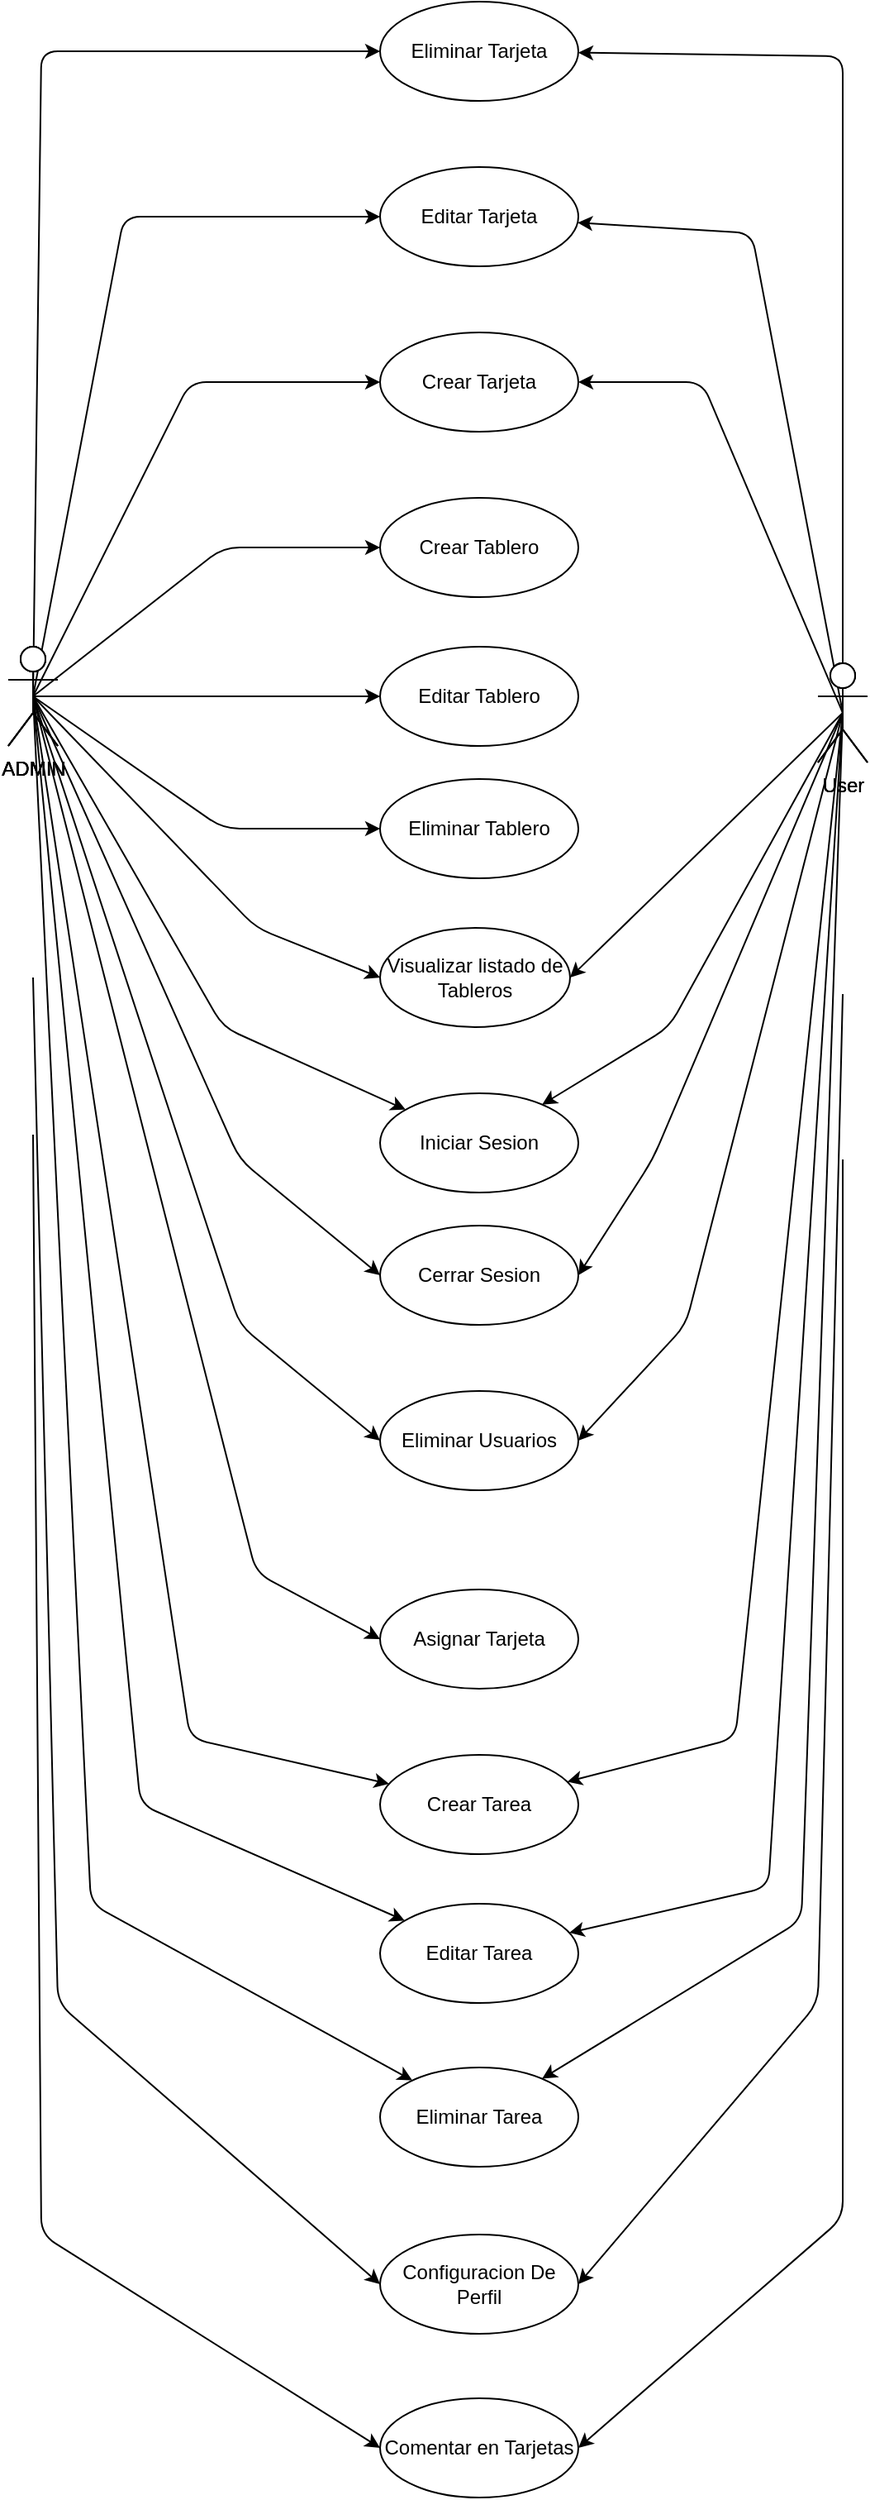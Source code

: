 <mxfile version="13.9.9" type="device"><diagram id="inSIhQADKvrGMobniRTs" name="Página-1"><mxGraphModel dx="1205" dy="1856" grid="1" gridSize="10" guides="1" tooltips="1" connect="1" arrows="1" fold="1" page="1" pageScale="1" pageWidth="827" pageHeight="1169" math="0" shadow="0"><root><mxCell id="0"/><mxCell id="1" parent="0"/><mxCell id="R9ialqKpU6TcMNLlNVnO-3" value="ADMIN" style="shape=umlActor;verticalLabelPosition=bottom;verticalAlign=top;html=1;outlineConnect=0;" vertex="1" parent="1"><mxGeometry x="80" y="290" width="30" height="60" as="geometry"/></mxCell><mxCell id="R9ialqKpU6TcMNLlNVnO-8" value="Crear Tablero" style="ellipse;whiteSpace=wrap;html=1;" vertex="1" parent="1"><mxGeometry x="305" y="200" width="120" height="60" as="geometry"/></mxCell><mxCell id="R9ialqKpU6TcMNLlNVnO-9" value="Editar Tablero" style="ellipse;whiteSpace=wrap;html=1;" vertex="1" parent="1"><mxGeometry x="305" y="290" width="120" height="60" as="geometry"/></mxCell><mxCell id="R9ialqKpU6TcMNLlNVnO-10" value="Eliminar Tablero" style="ellipse;whiteSpace=wrap;html=1;" vertex="1" parent="1"><mxGeometry x="305" y="370" width="120" height="60" as="geometry"/></mxCell><mxCell id="R9ialqKpU6TcMNLlNVnO-13" value="" style="endArrow=classic;html=1;exitX=0.5;exitY=0.5;exitDx=0;exitDy=0;exitPerimeter=0;" edge="1" parent="1" source="R9ialqKpU6TcMNLlNVnO-3" target="R9ialqKpU6TcMNLlNVnO-8"><mxGeometry width="50" height="50" relative="1" as="geometry"><mxPoint x="520" y="330" as="sourcePoint"/><mxPoint x="570" y="280" as="targetPoint"/><Array as="points"><mxPoint x="210" y="230"/></Array></mxGeometry></mxCell><mxCell id="R9ialqKpU6TcMNLlNVnO-14" value="" style="endArrow=classic;html=1;exitX=0.5;exitY=0.5;exitDx=0;exitDy=0;exitPerimeter=0;" edge="1" parent="1" source="R9ialqKpU6TcMNLlNVnO-3" target="R9ialqKpU6TcMNLlNVnO-9"><mxGeometry width="50" height="50" relative="1" as="geometry"><mxPoint x="105" y="330" as="sourcePoint"/><mxPoint x="325.077" y="256.641" as="targetPoint"/></mxGeometry></mxCell><mxCell id="R9ialqKpU6TcMNLlNVnO-15" value="" style="endArrow=classic;html=1;exitX=0.5;exitY=0.5;exitDx=0;exitDy=0;exitPerimeter=0;" edge="1" parent="1" source="R9ialqKpU6TcMNLlNVnO-3" target="R9ialqKpU6TcMNLlNVnO-10"><mxGeometry width="50" height="50" relative="1" as="geometry"><mxPoint x="115" y="340" as="sourcePoint"/><mxPoint x="335.077" y="266.641" as="targetPoint"/><Array as="points"><mxPoint x="210" y="400"/></Array></mxGeometry></mxCell><mxCell id="R9ialqKpU6TcMNLlNVnO-26" value="ADMIN" style="shape=umlActor;verticalLabelPosition=bottom;verticalAlign=top;html=1;outlineConnect=0;" vertex="1" parent="1"><mxGeometry x="80" y="290" width="30" height="60" as="geometry"/></mxCell><mxCell id="R9ialqKpU6TcMNLlNVnO-29" value="Crear Tarjeta" style="ellipse;whiteSpace=wrap;html=1;" vertex="1" parent="1"><mxGeometry x="305" y="100" width="120" height="60" as="geometry"/></mxCell><mxCell id="R9ialqKpU6TcMNLlNVnO-30" value="Editar Tarjeta" style="ellipse;whiteSpace=wrap;html=1;" vertex="1" parent="1"><mxGeometry x="305" width="120" height="60" as="geometry"/></mxCell><mxCell id="R9ialqKpU6TcMNLlNVnO-31" value="Eliminar Tarjeta" style="ellipse;whiteSpace=wrap;html=1;" vertex="1" parent="1"><mxGeometry x="305" y="-100" width="120" height="60" as="geometry"/></mxCell><mxCell id="R9ialqKpU6TcMNLlNVnO-32" value="" style="endArrow=classic;html=1;exitX=0.5;exitY=0.5;exitDx=0;exitDy=0;exitPerimeter=0;" edge="1" parent="1" source="R9ialqKpU6TcMNLlNVnO-26" target="R9ialqKpU6TcMNLlNVnO-29"><mxGeometry width="50" height="50" relative="1" as="geometry"><mxPoint x="1340" y="330" as="sourcePoint"/><mxPoint x="1390" y="280" as="targetPoint"/><Array as="points"><mxPoint x="190" y="130"/></Array></mxGeometry></mxCell><mxCell id="R9ialqKpU6TcMNLlNVnO-33" value="" style="endArrow=classic;html=1;exitX=0.5;exitY=0.5;exitDx=0;exitDy=0;exitPerimeter=0;" edge="1" parent="1" source="R9ialqKpU6TcMNLlNVnO-26" target="R9ialqKpU6TcMNLlNVnO-30"><mxGeometry width="50" height="50" relative="1" as="geometry"><mxPoint x="925" y="330" as="sourcePoint"/><mxPoint x="1145.077" y="256.641" as="targetPoint"/><Array as="points"><mxPoint x="150" y="30"/></Array></mxGeometry></mxCell><mxCell id="R9ialqKpU6TcMNLlNVnO-34" value="" style="endArrow=classic;html=1;exitX=0.5;exitY=0.5;exitDx=0;exitDy=0;exitPerimeter=0;" edge="1" parent="1" source="R9ialqKpU6TcMNLlNVnO-26" target="R9ialqKpU6TcMNLlNVnO-31"><mxGeometry width="50" height="50" relative="1" as="geometry"><mxPoint x="935" y="340" as="sourcePoint"/><mxPoint x="1155.077" y="266.641" as="targetPoint"/><Array as="points"><mxPoint x="100" y="-70"/></Array></mxGeometry></mxCell><mxCell id="R9ialqKpU6TcMNLlNVnO-35" value="Asignar Tarjeta" style="ellipse;whiteSpace=wrap;html=1;" vertex="1" parent="1"><mxGeometry x="305" y="860" width="120" height="60" as="geometry"/></mxCell><mxCell id="R9ialqKpU6TcMNLlNVnO-36" value="" style="endArrow=classic;html=1;exitX=0.5;exitY=0.5;exitDx=0;exitDy=0;exitPerimeter=0;entryX=0;entryY=0.5;entryDx=0;entryDy=0;" edge="1" parent="1" source="R9ialqKpU6TcMNLlNVnO-26" target="R9ialqKpU6TcMNLlNVnO-35"><mxGeometry width="50" height="50" relative="1" as="geometry"><mxPoint x="925" y="330" as="sourcePoint"/><mxPoint x="1138.67" y="369.669" as="targetPoint"/><Array as="points"><mxPoint x="230" y="850"/></Array></mxGeometry></mxCell><mxCell id="R9ialqKpU6TcMNLlNVnO-37" value="User" style="shape=umlActor;verticalLabelPosition=bottom;verticalAlign=top;html=1;outlineConnect=0;" vertex="1" parent="1"><mxGeometry x="570" y="300" width="30" height="60" as="geometry"/></mxCell><mxCell id="R9ialqKpU6TcMNLlNVnO-39" value="" style="endArrow=classic;html=1;exitX=0.5;exitY=0.5;exitDx=0;exitDy=0;exitPerimeter=0;" edge="1" parent="1" source="R9ialqKpU6TcMNLlNVnO-37" target="R9ialqKpU6TcMNLlNVnO-29"><mxGeometry width="50" height="50" relative="1" as="geometry"><mxPoint x="1240" y="330" as="sourcePoint"/><mxPoint x="1290" y="280" as="targetPoint"/><Array as="points"><mxPoint x="500" y="130"/></Array></mxGeometry></mxCell><mxCell id="R9ialqKpU6TcMNLlNVnO-40" value="" style="endArrow=classic;html=1;exitX=0.5;exitY=0.5;exitDx=0;exitDy=0;exitPerimeter=0;" edge="1" parent="1" source="R9ialqKpU6TcMNLlNVnO-37" target="R9ialqKpU6TcMNLlNVnO-31"><mxGeometry width="50" height="50" relative="1" as="geometry"><mxPoint x="1455" y="330" as="sourcePoint"/><mxPoint x="1232.836" y="193.283" as="targetPoint"/><Array as="points"><mxPoint x="585" y="-67"/></Array></mxGeometry></mxCell><mxCell id="R9ialqKpU6TcMNLlNVnO-41" value="" style="endArrow=classic;html=1;exitX=0.5;exitY=0.5;exitDx=0;exitDy=0;exitPerimeter=0;" edge="1" parent="1" source="R9ialqKpU6TcMNLlNVnO-37" target="R9ialqKpU6TcMNLlNVnO-30"><mxGeometry width="50" height="50" relative="1" as="geometry"><mxPoint x="1465" y="340" as="sourcePoint"/><mxPoint x="1242.836" y="203.283" as="targetPoint"/><Array as="points"><mxPoint x="530" y="40"/></Array></mxGeometry></mxCell><mxCell id="R9ialqKpU6TcMNLlNVnO-43" value="ADMIN" style="shape=umlActor;verticalLabelPosition=bottom;verticalAlign=top;html=1;outlineConnect=0;" vertex="1" parent="1"><mxGeometry x="80" y="290" width="30" height="60" as="geometry"/></mxCell><mxCell id="R9ialqKpU6TcMNLlNVnO-46" value="Crear Tarea" style="ellipse;whiteSpace=wrap;html=1;" vertex="1" parent="1"><mxGeometry x="305" y="960" width="120" height="60" as="geometry"/></mxCell><mxCell id="R9ialqKpU6TcMNLlNVnO-47" value="Editar Tarea" style="ellipse;whiteSpace=wrap;html=1;" vertex="1" parent="1"><mxGeometry x="305" y="1050" width="120" height="60" as="geometry"/></mxCell><mxCell id="R9ialqKpU6TcMNLlNVnO-48" value="Eliminar Tarea" style="ellipse;whiteSpace=wrap;html=1;" vertex="1" parent="1"><mxGeometry x="305" y="1149" width="120" height="60" as="geometry"/></mxCell><mxCell id="R9ialqKpU6TcMNLlNVnO-49" value="" style="endArrow=classic;html=1;exitX=0.5;exitY=0.5;exitDx=0;exitDy=0;exitPerimeter=0;" edge="1" parent="1" source="R9ialqKpU6TcMNLlNVnO-43" target="R9ialqKpU6TcMNLlNVnO-46"><mxGeometry width="50" height="50" relative="1" as="geometry"><mxPoint x="1345" y="1060" as="sourcePoint"/><mxPoint x="1395" y="1010" as="targetPoint"/><Array as="points"><mxPoint x="190" y="950"/></Array></mxGeometry></mxCell><mxCell id="R9ialqKpU6TcMNLlNVnO-50" value="" style="endArrow=classic;html=1;exitX=0.5;exitY=0.5;exitDx=0;exitDy=0;exitPerimeter=0;" edge="1" parent="1" source="R9ialqKpU6TcMNLlNVnO-43" target="R9ialqKpU6TcMNLlNVnO-47"><mxGeometry width="50" height="50" relative="1" as="geometry"><mxPoint x="930" y="1060" as="sourcePoint"/><mxPoint x="1150.077" y="986.641" as="targetPoint"/><Array as="points"><mxPoint x="160" y="990"/></Array></mxGeometry></mxCell><mxCell id="R9ialqKpU6TcMNLlNVnO-51" value="" style="endArrow=classic;html=1;exitX=0.5;exitY=0.5;exitDx=0;exitDy=0;exitPerimeter=0;" edge="1" parent="1" source="R9ialqKpU6TcMNLlNVnO-43" target="R9ialqKpU6TcMNLlNVnO-48"><mxGeometry width="50" height="50" relative="1" as="geometry"><mxPoint x="940" y="1070" as="sourcePoint"/><mxPoint x="1160.077" y="996.641" as="targetPoint"/><Array as="points"><mxPoint x="130" y="1050"/></Array></mxGeometry></mxCell><mxCell id="R9ialqKpU6TcMNLlNVnO-54" value="User" style="shape=umlActor;verticalLabelPosition=bottom;verticalAlign=top;html=1;outlineConnect=0;" vertex="1" parent="1"><mxGeometry x="570" y="300" width="30" height="60" as="geometry"/></mxCell><mxCell id="R9ialqKpU6TcMNLlNVnO-55" value="" style="endArrow=classic;html=1;exitX=0.5;exitY=0.5;exitDx=0;exitDy=0;exitPerimeter=0;" edge="1" parent="1" source="R9ialqKpU6TcMNLlNVnO-54" target="R9ialqKpU6TcMNLlNVnO-46"><mxGeometry width="50" height="50" relative="1" as="geometry"><mxPoint x="1245" y="1060" as="sourcePoint"/><mxPoint x="1295" y="1010" as="targetPoint"/><Array as="points"><mxPoint x="520" y="950"/></Array></mxGeometry></mxCell><mxCell id="R9ialqKpU6TcMNLlNVnO-56" value="" style="endArrow=classic;html=1;exitX=0.5;exitY=0.5;exitDx=0;exitDy=0;exitPerimeter=0;" edge="1" parent="1" source="R9ialqKpU6TcMNLlNVnO-54" target="R9ialqKpU6TcMNLlNVnO-48"><mxGeometry width="50" height="50" relative="1" as="geometry"><mxPoint x="1460" y="1060" as="sourcePoint"/><mxPoint x="1237.836" y="923.283" as="targetPoint"/><Array as="points"><mxPoint x="560" y="1060"/></Array></mxGeometry></mxCell><mxCell id="R9ialqKpU6TcMNLlNVnO-57" value="" style="endArrow=classic;html=1;exitX=0.5;exitY=0.5;exitDx=0;exitDy=0;exitPerimeter=0;" edge="1" parent="1" source="R9ialqKpU6TcMNLlNVnO-54" target="R9ialqKpU6TcMNLlNVnO-47"><mxGeometry width="50" height="50" relative="1" as="geometry"><mxPoint x="1470" y="1070" as="sourcePoint"/><mxPoint x="1247.836" y="933.283" as="targetPoint"/><Array as="points"><mxPoint x="540" y="1040"/></Array></mxGeometry></mxCell><mxCell id="R9ialqKpU6TcMNLlNVnO-59" value="ADMIN" style="shape=umlActor;verticalLabelPosition=bottom;verticalAlign=top;html=1;outlineConnect=0;" vertex="1" parent="1"><mxGeometry x="80" y="290" width="30" height="60" as="geometry"/></mxCell><mxCell id="R9ialqKpU6TcMNLlNVnO-63" value="Iniciar Sesion" style="ellipse;whiteSpace=wrap;html=1;" vertex="1" parent="1"><mxGeometry x="305" y="560" width="120" height="60" as="geometry"/></mxCell><mxCell id="R9ialqKpU6TcMNLlNVnO-64" value="Eliminar Usuarios" style="ellipse;whiteSpace=wrap;html=1;" vertex="1" parent="1"><mxGeometry x="305" y="740" width="120" height="60" as="geometry"/></mxCell><mxCell id="R9ialqKpU6TcMNLlNVnO-66" value="" style="endArrow=classic;html=1;exitX=0.5;exitY=0.5;exitDx=0;exitDy=0;exitPerimeter=0;" edge="1" parent="1" source="R9ialqKpU6TcMNLlNVnO-59" target="R9ialqKpU6TcMNLlNVnO-63"><mxGeometry width="50" height="50" relative="1" as="geometry"><mxPoint x="205" y="1060" as="sourcePoint"/><mxPoint x="425.077" y="986.641" as="targetPoint"/><Array as="points"><mxPoint x="210" y="520"/></Array></mxGeometry></mxCell><mxCell id="R9ialqKpU6TcMNLlNVnO-67" value="" style="endArrow=classic;html=1;exitX=0.5;exitY=0.5;exitDx=0;exitDy=0;exitPerimeter=0;entryX=0;entryY=0.5;entryDx=0;entryDy=0;" edge="1" parent="1" source="R9ialqKpU6TcMNLlNVnO-59" target="R9ialqKpU6TcMNLlNVnO-64"><mxGeometry width="50" height="50" relative="1" as="geometry"><mxPoint x="215" y="1070" as="sourcePoint"/><mxPoint x="435.077" y="996.641" as="targetPoint"/><Array as="points"><mxPoint x="220" y="700"/></Array></mxGeometry></mxCell><mxCell id="R9ialqKpU6TcMNLlNVnO-68" value="User" style="shape=umlActor;verticalLabelPosition=bottom;verticalAlign=top;html=1;outlineConnect=0;" vertex="1" parent="1"><mxGeometry x="570" y="300" width="30" height="60" as="geometry"/></mxCell><mxCell id="R9ialqKpU6TcMNLlNVnO-70" value="" style="endArrow=classic;html=1;exitX=0.5;exitY=0.5;exitDx=0;exitDy=0;exitPerimeter=0;entryX=1;entryY=0.5;entryDx=0;entryDy=0;" edge="1" parent="1" source="R9ialqKpU6TcMNLlNVnO-68" target="R9ialqKpU6TcMNLlNVnO-64"><mxGeometry width="50" height="50" relative="1" as="geometry"><mxPoint x="735" y="1060" as="sourcePoint"/><mxPoint x="512.836" y="923.283" as="targetPoint"/><Array as="points"><mxPoint x="490" y="700"/></Array></mxGeometry></mxCell><mxCell id="R9ialqKpU6TcMNLlNVnO-71" value="" style="endArrow=classic;html=1;exitX=0.5;exitY=0.5;exitDx=0;exitDy=0;exitPerimeter=0;" edge="1" parent="1" source="R9ialqKpU6TcMNLlNVnO-68" target="R9ialqKpU6TcMNLlNVnO-63"><mxGeometry width="50" height="50" relative="1" as="geometry"><mxPoint x="745" y="1070" as="sourcePoint"/><mxPoint x="522.836" y="933.283" as="targetPoint"/><Array as="points"><mxPoint x="480" y="520"/></Array></mxGeometry></mxCell><mxCell id="R9ialqKpU6TcMNLlNVnO-75" value="Cerrar Sesion" style="ellipse;whiteSpace=wrap;html=1;" vertex="1" parent="1"><mxGeometry x="305" y="640" width="120" height="60" as="geometry"/></mxCell><mxCell id="R9ialqKpU6TcMNLlNVnO-76" value="" style="endArrow=classic;html=1;entryX=1;entryY=0.5;entryDx=0;entryDy=0;exitX=0.5;exitY=0.5;exitDx=0;exitDy=0;exitPerimeter=0;" edge="1" parent="1" source="R9ialqKpU6TcMNLlNVnO-68" target="R9ialqKpU6TcMNLlNVnO-75"><mxGeometry width="50" height="50" relative="1" as="geometry"><mxPoint x="660" y="440" as="sourcePoint"/><mxPoint x="425.452" y="513.763" as="targetPoint"/><Array as="points"><mxPoint x="470" y="600"/></Array></mxGeometry></mxCell><mxCell id="R9ialqKpU6TcMNLlNVnO-77" value="" style="endArrow=classic;html=1;exitX=0.5;exitY=0.5;exitDx=0;exitDy=0;exitPerimeter=0;entryX=0;entryY=0.5;entryDx=0;entryDy=0;" edge="1" parent="1" source="R9ialqKpU6TcMNLlNVnO-59" target="R9ialqKpU6TcMNLlNVnO-75"><mxGeometry width="50" height="50" relative="1" as="geometry"><mxPoint x="95" y="410" as="sourcePoint"/><mxPoint x="305" y="610" as="targetPoint"/><Array as="points"><mxPoint x="220" y="600"/></Array></mxGeometry></mxCell><mxCell id="R9ialqKpU6TcMNLlNVnO-79" value="Configuracion De Perfil" style="ellipse;whiteSpace=wrap;html=1;" vertex="1" parent="1"><mxGeometry x="305" y="1250" width="120" height="60" as="geometry"/></mxCell><mxCell id="R9ialqKpU6TcMNLlNVnO-80" value="Comentar en Tarjetas" style="ellipse;whiteSpace=wrap;html=1;" vertex="1" parent="1"><mxGeometry x="305" y="1349" width="120" height="60" as="geometry"/></mxCell><mxCell id="R9ialqKpU6TcMNLlNVnO-83" value="" style="endArrow=classic;html=1;exitX=0.5;exitY=0.5;exitDx=0;exitDy=0;exitPerimeter=0;entryX=0;entryY=0.5;entryDx=0;entryDy=0;" edge="1" parent="1" target="R9ialqKpU6TcMNLlNVnO-79"><mxGeometry width="50" height="50" relative="1" as="geometry"><mxPoint x="95" y="490" as="sourcePoint"/><mxPoint x="280" y="1310" as="targetPoint"/><Array as="points"><mxPoint x="110" y="1110"/></Array></mxGeometry></mxCell><mxCell id="R9ialqKpU6TcMNLlNVnO-85" value="" style="endArrow=classic;html=1;exitX=0.5;exitY=0.5;exitDx=0;exitDy=0;exitPerimeter=0;entryX=0;entryY=0.5;entryDx=0;entryDy=0;" edge="1" parent="1" target="R9ialqKpU6TcMNLlNVnO-80"><mxGeometry width="50" height="50" relative="1" as="geometry"><mxPoint x="95" y="585" as="sourcePoint"/><mxPoint x="280" y="1410" as="targetPoint"/><Array as="points"><mxPoint x="100" y="1250"/></Array></mxGeometry></mxCell><mxCell id="R9ialqKpU6TcMNLlNVnO-86" value="" style="endArrow=classic;html=1;exitX=0.5;exitY=0.5;exitDx=0;exitDy=0;exitPerimeter=0;entryX=1;entryY=0.5;entryDx=0;entryDy=0;" edge="1" parent="1" target="R9ialqKpU6TcMNLlNVnO-79"><mxGeometry width="50" height="50" relative="1" as="geometry"><mxPoint x="585.01" y="500" as="sourcePoint"/><mxPoint x="440" y="1309" as="targetPoint"/><Array as="points"><mxPoint x="570" y="1110"/></Array></mxGeometry></mxCell><mxCell id="R9ialqKpU6TcMNLlNVnO-87" value="" style="endArrow=classic;html=1;exitX=0.5;exitY=0.5;exitDx=0;exitDy=0;exitPerimeter=0;entryX=1;entryY=0.5;entryDx=0;entryDy=0;" edge="1" parent="1" target="R9ialqKpU6TcMNLlNVnO-80"><mxGeometry width="50" height="50" relative="1" as="geometry"><mxPoint x="585.01" y="600" as="sourcePoint"/><mxPoint x="425.005" y="1408.61" as="targetPoint"/><Array as="points"><mxPoint x="585" y="1240"/></Array></mxGeometry></mxCell><mxCell id="R9ialqKpU6TcMNLlNVnO-89" value="Visualizar listado de Tableros" style="ellipse;whiteSpace=wrap;html=1;" vertex="1" parent="1"><mxGeometry x="305" y="460" width="115" height="60" as="geometry"/></mxCell><mxCell id="R9ialqKpU6TcMNLlNVnO-90" value="" style="endArrow=classic;html=1;entryX=1;entryY=0.5;entryDx=0;entryDy=0;exitX=0.5;exitY=0.5;exitDx=0;exitDy=0;exitPerimeter=0;" edge="1" parent="1" source="R9ialqKpU6TcMNLlNVnO-68" target="R9ialqKpU6TcMNLlNVnO-89"><mxGeometry width="50" height="50" relative="1" as="geometry"><mxPoint x="590" y="330" as="sourcePoint"/><mxPoint x="413.084" y="576.818" as="targetPoint"/><Array as="points"/></mxGeometry></mxCell><mxCell id="R9ialqKpU6TcMNLlNVnO-91" value="" style="endArrow=classic;html=1;exitX=0.5;exitY=0.5;exitDx=0;exitDy=0;exitPerimeter=0;entryX=0;entryY=0.5;entryDx=0;entryDy=0;" edge="1" parent="1" source="R9ialqKpU6TcMNLlNVnO-59" target="R9ialqKpU6TcMNLlNVnO-89"><mxGeometry width="50" height="50" relative="1" as="geometry"><mxPoint x="105.0" y="330" as="sourcePoint"/><mxPoint x="280" y="490" as="targetPoint"/><Array as="points"><mxPoint x="230" y="460"/></Array></mxGeometry></mxCell></root></mxGraphModel></diagram></mxfile>